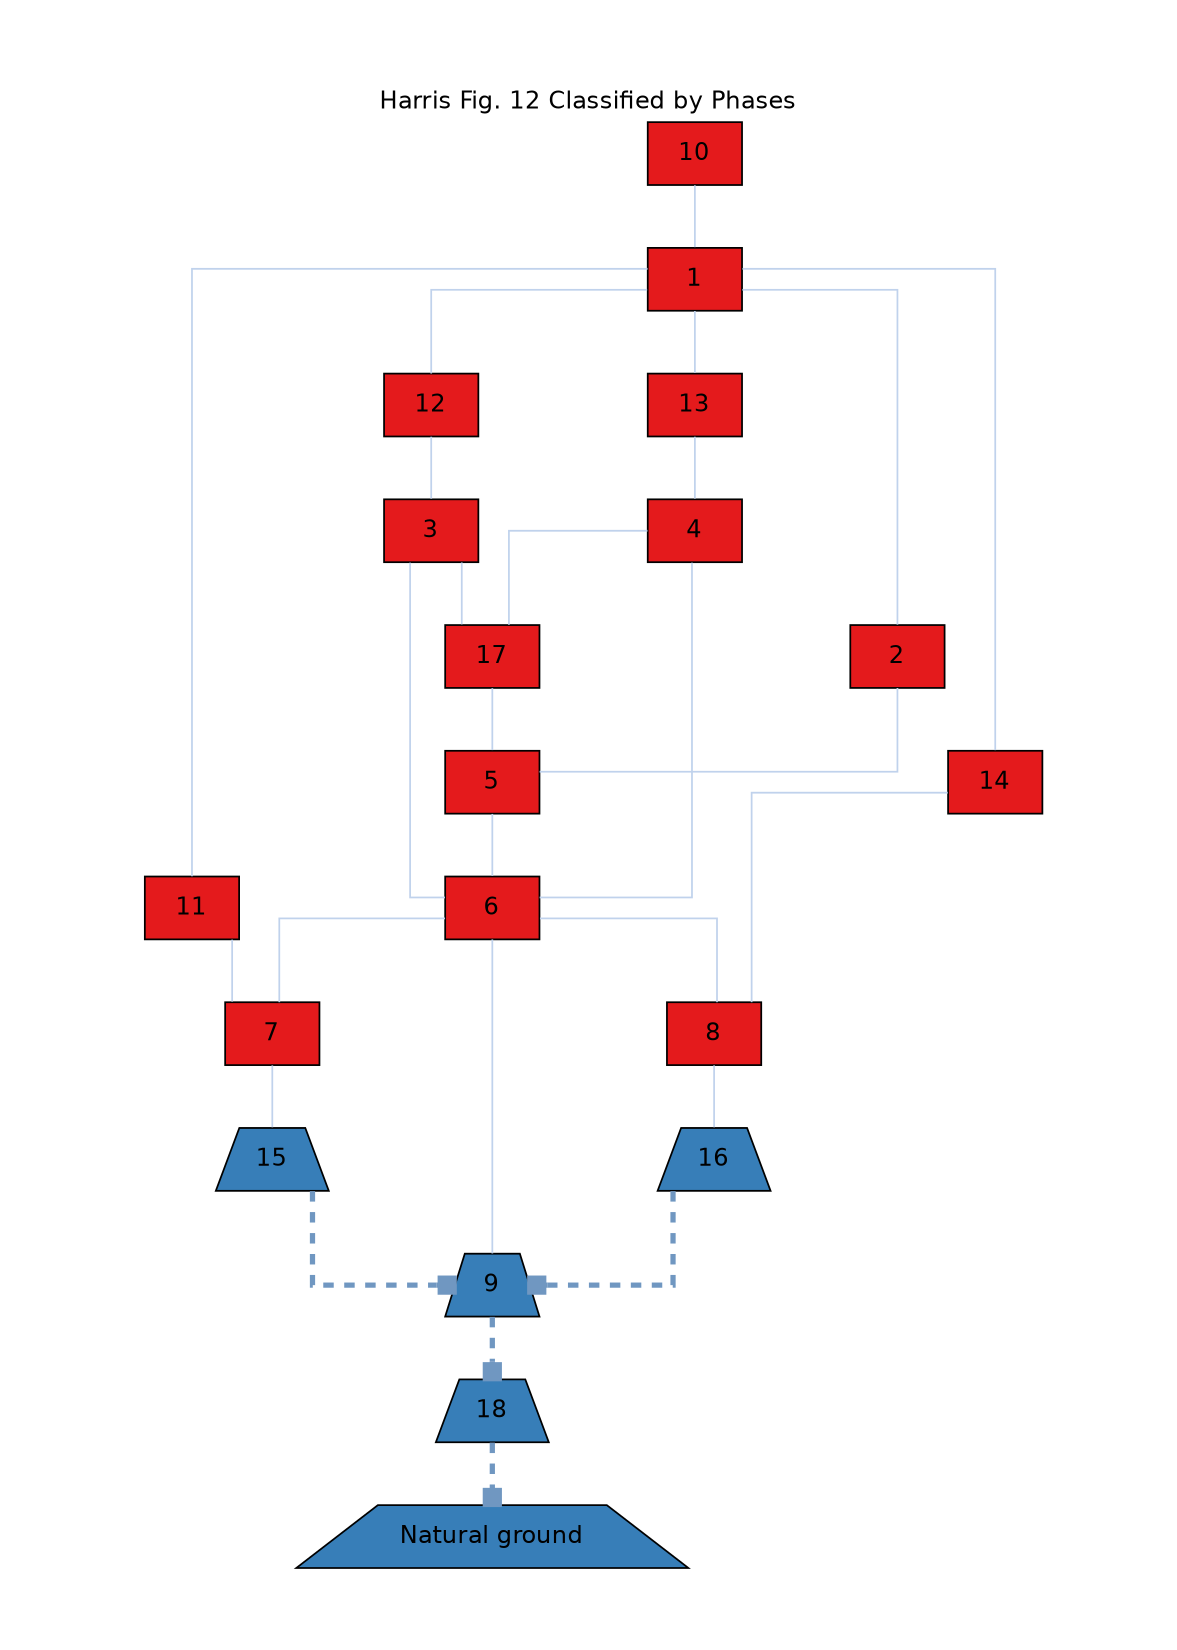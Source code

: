 digraph to_dot {
  style="filled";
  dpi="96";
  margin="0.5,0.5";
  bgcolor="/x11/white";
  fontname="Helvetica";
  fontsize="14.0";
  fontcolor="/x11/black";
  splines="ortho";
  page="7,5";
  size="6,4!";
  ratio="auto";
  URL="http://tsdye.github.io/harris-matrix/";
  label="Harris Fig. 12 Classified by Phases";
  labelloc="t";
  "1" [shape="box"] [style="filled"] [fontname="Helvetica"] [fontsize="14.0"] [color="/x11/black"] [fillcolor="/set13/1"] [fontcolor="/x11/black"] [penwidth="1.0"] [skew="0.0"] [sides="4"] [orientation="0.0"] [distortion="0.0"] [URL="[[http://harris-matrix.tsdye.com/img/fig12-1.png]]"];
  "2" [shape="box"] [style="filled"] [fontname="Helvetica"] [fontsize="14.0"] [color="/x11/black"] [fillcolor="/set13/1"] [fontcolor="/x11/black"] [penwidth="1.0"] [skew="0.0"] [sides="4"] [orientation="0.0"] [distortion="0.0"] [URL="[[http://harris-matrix.tsdye.com/img/fig12-2.png]]"];
  "3" [shape="box"] [style="filled"] [fontname="Helvetica"] [fontsize="14.0"] [color="/x11/black"] [fillcolor="/set13/1"] [fontcolor="/x11/black"] [penwidth="1.0"] [skew="0.0"] [sides="4"] [orientation="0.0"] [distortion="0.0"] [URL="[[http://harris-matrix.tsdye.com/img/fig12-3.png]]"];
  "4" [shape="box"] [style="filled"] [fontname="Helvetica"] [fontsize="14.0"] [color="/x11/black"] [fillcolor="/set13/1"] [fontcolor="/x11/black"] [penwidth="1.0"] [skew="0.0"] [sides="4"] [orientation="0.0"] [distortion="0.0"] [URL="[[http://harris-matrix.tsdye.com/img/fig12-4.png]]"];
  "5" [shape="box"] [style="filled"] [fontname="Helvetica"] [fontsize="14.0"] [color="/x11/black"] [fillcolor="/set13/1"] [fontcolor="/x11/black"] [penwidth="1.0"] [skew="0.0"] [sides="4"] [orientation="0.0"] [distortion="0.0"] [URL="[[http://harris-matrix.tsdye.com/img/fig12-5.png]]"];
  "6" [shape="box"] [style="filled"] [fontname="Helvetica"] [fontsize="14.0"] [color="/x11/black"] [fillcolor="/set13/1"] [fontcolor="/x11/black"] [penwidth="1.0"] [skew="0.0"] [sides="4"] [orientation="0.0"] [distortion="0.0"] [URL="[[http://harris-matrix.tsdye.com/img/fig12-6.png]]"];
  "7" [shape="box"] [style="filled"] [fontname="Helvetica"] [fontsize="14.0"] [color="/x11/black"] [fillcolor="/set13/1"] [fontcolor="/x11/black"] [penwidth="1.0"] [skew="0.0"] [sides="4"] [orientation="0.0"] [distortion="0.0"] [URL="[[http://harris-matrix.tsdye.com/img/fig12-7.png]]"];
  "8" [shape="box"] [style="filled"] [fontname="Helvetica"] [fontsize="14.0"] [color="/x11/black"] [fillcolor="/set13/1"] [fontcolor="/x11/black"] [penwidth="1.0"] [skew="0.0"] [sides="4"] [orientation="0.0"] [distortion="0.0"] [URL="[[http://harris-matrix.tsdye.com/img/fig12-8.png]]"];
  "9" [shape="trapezium"] [style="filled"] [fontname="Helvetica"] [fontsize="14.0"] [color="/x11/black"] [fillcolor="/set13/2"] [fontcolor="/x11/black"] [penwidth="1.0"] [skew="0.0"] [sides="4"] [orientation="0.0"] [distortion="0.0"] [URL="[[http://harris-matrix.tsdye.com/img/fig12-9.png]]"];
  "Natural ground" [shape="trapezium"] [style="filled"] [fontname="Helvetica"] [fontsize="14.0"] [color="/x11/black"] [fillcolor="/set13/2"] [fontcolor="/x11/black"] [penwidth="1.0"] [skew="0.0"] [sides="4"] [orientation="0.0"] [distortion="0.0"] [URL="[[http://harris-matrix.tsdye.com/img/fig12-natural-ground.png]]"];
  "10" [shape="box"] [style="filled"] [fontname="Helvetica"] [fontsize="14.0"] [color="/x11/black"] [fillcolor="/set13/1"] [fontcolor="/x11/black"] [penwidth="1.0"] [skew="0.0"] [sides="4"] [orientation="0.0"] [distortion="0.0"] [URL="http://tsdye.github.io/harris-matrix/"];
  "11" [shape="box"] [style="filled"] [fontname="Helvetica"] [fontsize="14.0"] [color="/x11/black"] [fillcolor="/set13/1"] [fontcolor="/x11/black"] [penwidth="1.0"] [skew="0.0"] [sides="4"] [orientation="0.0"] [distortion="0.0"] [URL="http://tsdye.github.io/harris-matrix/"];
  "12" [shape="box"] [style="filled"] [fontname="Helvetica"] [fontsize="14.0"] [color="/x11/black"] [fillcolor="/set13/1"] [fontcolor="/x11/black"] [penwidth="1.0"] [skew="0.0"] [sides="4"] [orientation="0.0"] [distortion="0.0"] [URL="http://tsdye.github.io/harris-matrix/"];
  "13" [shape="box"] [style="filled"] [fontname="Helvetica"] [fontsize="14.0"] [color="/x11/black"] [fillcolor="/set13/1"] [fontcolor="/x11/black"] [penwidth="1.0"] [skew="0.0"] [sides="4"] [orientation="0.0"] [distortion="0.0"] [URL="http://tsdye.github.io/harris-matrix/"];
  "14" [shape="box"] [style="filled"] [fontname="Helvetica"] [fontsize="14.0"] [color="/x11/black"] [fillcolor="/set13/1"] [fontcolor="/x11/black"] [penwidth="1.0"] [skew="0.0"] [sides="4"] [orientation="0.0"] [distortion="0.0"] [URL="http://tsdye.github.io/harris-matrix/"];
  "15" [shape="trapezium"] [style="filled"] [fontname="Helvetica"] [fontsize="14.0"] [color="/x11/black"] [fillcolor="/set13/2"] [fontcolor="/x11/black"] [penwidth="1.0"] [skew="0.0"] [sides="4"] [orientation="0.0"] [distortion="0.0"] [URL="http://tsdye.github.io/harris-matrix/"];
  "16" [shape="trapezium"] [style="filled"] [fontname="Helvetica"] [fontsize="14.0"] [color="/x11/black"] [fillcolor="/set13/2"] [fontcolor="/x11/black"] [penwidth="1.0"] [skew="0.0"] [sides="4"] [orientation="0.0"] [distortion="0.0"] [URL="http://tsdye.github.io/harris-matrix/"];
  "17" [shape="box"] [style="filled"] [fontname="Helvetica"] [fontsize="14.0"] [color="/x11/black"] [fillcolor="/set13/1"] [fontcolor="/x11/black"] [penwidth="1.0"] [skew="0.0"] [sides="4"] [orientation="0.0"] [distortion="0.0"] [URL="http://tsdye.github.io/harris-matrix/"];
  "18" [shape="trapezium"] [style="filled"] [fontname="Helvetica"] [fontsize="14.0"] [color="/x11/black"] [fillcolor="/set13/2"] [fontcolor="/x11/black"] [penwidth="1.0"] [skew="0.0"] [sides="4"] [orientation="0.0"] [distortion="0.0"] [URL="http://tsdye.github.io/harris-matrix/"];
 "1" -> "2"  [style="solid"] [arrowhead="none"] [color="0.597 0.183 0.922"] [fontname="Helvetica"] [fontsize="14.0"] [fontcolor="/x11/black"] [penwidth="1.0"] [URL="http://tsdye.github.io/harris-matrix/"];
 "1" -> "11"  [style="solid"] [arrowhead="none"] [color="0.597 0.183 0.922"] [fontname="Helvetica"] [fontsize="14.0"] [fontcolor="/x11/black"] [penwidth="1.0"] [URL="http://tsdye.github.io/harris-matrix/"];
 "1" -> "12"  [style="solid"] [arrowhead="none"] [color="0.597 0.183 0.922"] [fontname="Helvetica"] [fontsize="14.0"] [fontcolor="/x11/black"] [penwidth="1.0"] [URL="http://tsdye.github.io/harris-matrix/"];
 "1" -> "13"  [style="solid"] [arrowhead="none"] [color="0.597 0.183 0.922"] [fontname="Helvetica"] [fontsize="14.0"] [fontcolor="/x11/black"] [penwidth="1.0"] [URL="http://tsdye.github.io/harris-matrix/"];
 "1" -> "14"  [style="solid"] [arrowhead="none"] [color="0.597 0.183 0.922"] [fontname="Helvetica"] [fontsize="14.0"] [fontcolor="/x11/black"] [penwidth="1.0"] [URL="http://tsdye.github.io/harris-matrix/"];
 "2" -> "5"  [style="solid"] [arrowhead="none"] [color="0.597 0.183 0.922"] [fontname="Helvetica"] [fontsize="14.0"] [fontcolor="/x11/black"] [penwidth="1.0"] [URL="http://tsdye.github.io/harris-matrix/"];
 "3" -> "6"  [style="solid"] [arrowhead="none"] [color="0.597 0.183 0.922"] [fontname="Helvetica"] [fontsize="14.0"] [fontcolor="/x11/black"] [penwidth="1.0"] [URL="http://tsdye.github.io/harris-matrix/"];
 "3" -> "17"  [style="solid"] [arrowhead="none"] [color="0.597 0.183 0.922"] [fontname="Helvetica"] [fontsize="14.0"] [fontcolor="/x11/black"] [penwidth="1.0"] [URL="http://tsdye.github.io/harris-matrix/"];
 "4" -> "6"  [style="solid"] [arrowhead="none"] [color="0.597 0.183 0.922"] [fontname="Helvetica"] [fontsize="14.0"] [fontcolor="/x11/black"] [penwidth="1.0"] [URL="http://tsdye.github.io/harris-matrix/"];
 "4" -> "17"  [style="solid"] [arrowhead="none"] [color="0.597 0.183 0.922"] [fontname="Helvetica"] [fontsize="14.0"] [fontcolor="/x11/black"] [penwidth="1.0"] [URL="http://tsdye.github.io/harris-matrix/"];
 "5" -> "6"  [style="solid"] [arrowhead="none"] [color="0.597 0.183 0.922"] [fontname="Helvetica"] [fontsize="14.0"] [fontcolor="/x11/black"] [penwidth="1.0"] [URL="http://tsdye.github.io/harris-matrix/"];
 "6" -> "7"  [style="solid"] [arrowhead="none"] [color="0.597 0.183 0.922"] [fontname="Helvetica"] [fontsize="14.0"] [fontcolor="/x11/black"] [penwidth="1.0"] [URL="http://tsdye.github.io/harris-matrix/"];
 "6" -> "8"  [style="solid"] [arrowhead="none"] [color="0.597 0.183 0.922"] [fontname="Helvetica"] [fontsize="14.0"] [fontcolor="/x11/black"] [penwidth="1.0"] [URL="http://tsdye.github.io/harris-matrix/"];
 "6" -> "9"  [style="solid"] [arrowhead="none"] [color="0.597 0.183 0.922"] [fontname="Helvetica"] [fontsize="14.0"] [fontcolor="/x11/black"] [penwidth="1.0"] [URL="http://tsdye.github.io/harris-matrix/"];
 "7" -> "15"  [style="solid"] [arrowhead="none"] [color="0.597 0.183 0.922"] [fontname="Helvetica"] [fontsize="14.0"] [fontcolor="/x11/black"] [penwidth="1.0"] [URL="http://tsdye.github.io/harris-matrix/"];
 "8" -> "16"  [style="solid"] [arrowhead="none"] [color="0.597 0.183 0.922"] [fontname="Helvetica"] [fontsize="14.0"] [fontcolor="/x11/black"] [penwidth="1.0"] [URL="http://tsdye.github.io/harris-matrix/"];
 "9" -> "18"  [style="dashed"] [arrowhead="box"] [color="0.586 0.420 0.757"] [fontname="Helvetica"] [fontsize="14.0"] [fontcolor="/x11/black"] [penwidth="3.0"] [URL="http://tsdye.github.io/harris-matrix/"];
 "10" -> "1"  [style="solid"] [arrowhead="none"] [color="0.597 0.183 0.922"] [fontname="Helvetica"] [fontsize="14.0"] [fontcolor="/x11/black"] [penwidth="1.0"] [URL="http://tsdye.github.io/harris-matrix/"];
 "11" -> "7"  [style="solid"] [arrowhead="none"] [color="0.597 0.183 0.922"] [fontname="Helvetica"] [fontsize="14.0"] [fontcolor="/x11/black"] [penwidth="1.0"] [URL="http://tsdye.github.io/harris-matrix/"];
 "12" -> "3"  [style="solid"] [arrowhead="none"] [color="0.597 0.183 0.922"] [fontname="Helvetica"] [fontsize="14.0"] [fontcolor="/x11/black"] [penwidth="1.0"] [URL="http://tsdye.github.io/harris-matrix/"];
 "13" -> "4"  [style="solid"] [arrowhead="none"] [color="0.597 0.183 0.922"] [fontname="Helvetica"] [fontsize="14.0"] [fontcolor="/x11/black"] [penwidth="1.0"] [URL="http://tsdye.github.io/harris-matrix/"];
 "14" -> "8"  [style="solid"] [arrowhead="none"] [color="0.597 0.183 0.922"] [fontname="Helvetica"] [fontsize="14.0"] [fontcolor="/x11/black"] [penwidth="1.0"] [URL="http://tsdye.github.io/harris-matrix/"];
 "15" -> "9"  [style="dashed"] [arrowhead="box"] [color="0.586 0.420 0.757"] [fontname="Helvetica"] [fontsize="14.0"] [fontcolor="/x11/black"] [penwidth="3.0"] [URL="http://tsdye.github.io/harris-matrix/"];
 "16" -> "9"  [style="dashed"] [arrowhead="box"] [color="0.586 0.420 0.757"] [fontname="Helvetica"] [fontsize="14.0"] [fontcolor="/x11/black"] [penwidth="3.0"] [URL="http://tsdye.github.io/harris-matrix/"];
 "17" -> "5"  [style="solid"] [arrowhead="none"] [color="0.597 0.183 0.922"] [fontname="Helvetica"] [fontsize="14.0"] [fontcolor="/x11/black"] [penwidth="1.0"] [URL="http://tsdye.github.io/harris-matrix/"];
 "18" -> "Natural ground"  [style="dashed"] [arrowhead="box"] [color="0.586 0.420 0.757"] [fontname="Helvetica"] [fontsize="14.0"] [fontcolor="/x11/black"] [penwidth="3.0"] [URL="http://tsdye.github.io/harris-matrix/"];
}
